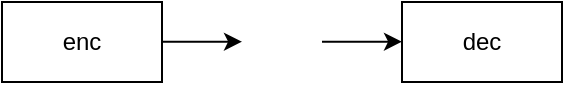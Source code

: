 <mxfile version="21.7.4" type="github">
  <diagram name="第 1 页" id="6jqmOtGN--iIHoedSCer">
    <mxGraphModel dx="543" dy="298" grid="1" gridSize="10" guides="1" tooltips="1" connect="1" arrows="1" fold="1" page="1" pageScale="1" pageWidth="827" pageHeight="1169" math="0" shadow="0">
      <root>
        <mxCell id="0" />
        <mxCell id="1" parent="0" />
        <mxCell id="afgRe8NtAJf0MZFM70eA-1" value="enc" style="rounded=0;whiteSpace=wrap;html=1;" vertex="1" parent="1">
          <mxGeometry x="40" y="280" width="80" height="40" as="geometry" />
        </mxCell>
        <mxCell id="afgRe8NtAJf0MZFM70eA-2" value="dec" style="rounded=0;whiteSpace=wrap;html=1;" vertex="1" parent="1">
          <mxGeometry x="240" y="280" width="80" height="40" as="geometry" />
        </mxCell>
        <mxCell id="afgRe8NtAJf0MZFM70eA-3" value="" style="endArrow=classic;html=1;rounded=0;" edge="1" parent="1">
          <mxGeometry width="50" height="50" relative="1" as="geometry">
            <mxPoint x="120" y="299.82" as="sourcePoint" />
            <mxPoint x="160" y="299.82" as="targetPoint" />
          </mxGeometry>
        </mxCell>
        <mxCell id="afgRe8NtAJf0MZFM70eA-4" value="" style="endArrow=classic;html=1;rounded=0;" edge="1" parent="1">
          <mxGeometry width="50" height="50" relative="1" as="geometry">
            <mxPoint x="200" y="299.82" as="sourcePoint" />
            <mxPoint x="240" y="299.82" as="targetPoint" />
          </mxGeometry>
        </mxCell>
      </root>
    </mxGraphModel>
  </diagram>
</mxfile>
